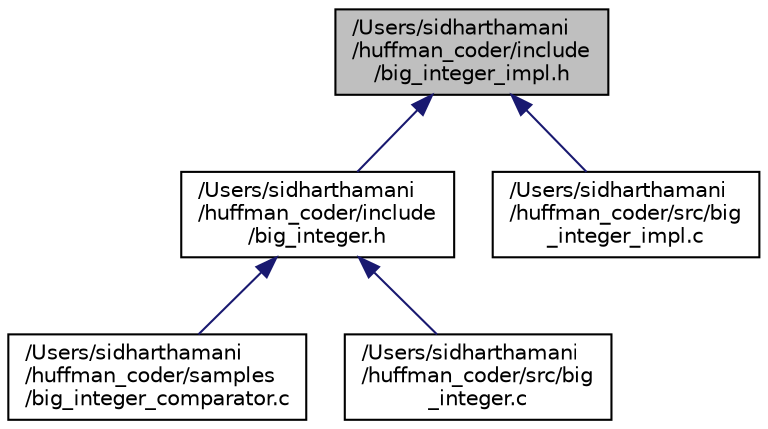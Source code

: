 digraph "/Users/sidharthamani/huffman_coder/include/big_integer_impl.h"
{
  edge [fontname="Helvetica",fontsize="10",labelfontname="Helvetica",labelfontsize="10"];
  node [fontname="Helvetica",fontsize="10",shape=record];
  Node1 [label="/Users/sidharthamani\l/huffman_coder/include\l/big_integer_impl.h",height=0.2,width=0.4,color="black", fillcolor="grey75", style="filled" fontcolor="black"];
  Node1 -> Node2 [dir="back",color="midnightblue",fontsize="10",style="solid",fontname="Helvetica"];
  Node2 [label="/Users/sidharthamani\l/huffman_coder/include\l/big_integer.h",height=0.2,width=0.4,color="black", fillcolor="white", style="filled",URL="$big__integer_8h.html"];
  Node2 -> Node3 [dir="back",color="midnightblue",fontsize="10",style="solid",fontname="Helvetica"];
  Node3 [label="/Users/sidharthamani\l/huffman_coder/samples\l/big_integer_comparator.c",height=0.2,width=0.4,color="black", fillcolor="white", style="filled",URL="$big__integer__comparator_8c.html"];
  Node2 -> Node4 [dir="back",color="midnightblue",fontsize="10",style="solid",fontname="Helvetica"];
  Node4 [label="/Users/sidharthamani\l/huffman_coder/src/big\l_integer.c",height=0.2,width=0.4,color="black", fillcolor="white", style="filled",URL="$big__integer_8c.html",tooltip="The interface to the implementation of big integer logic This file contains functions required to int..."];
  Node1 -> Node5 [dir="back",color="midnightblue",fontsize="10",style="solid",fontname="Helvetica"];
  Node5 [label="/Users/sidharthamani\l/huffman_coder/src/big\l_integer_impl.c",height=0.2,width=0.4,color="black", fillcolor="white", style="filled",URL="$big__integer__impl_8c.html",tooltip="The implementation of big integer logic This file contains functions required to support the big inte..."];
}
